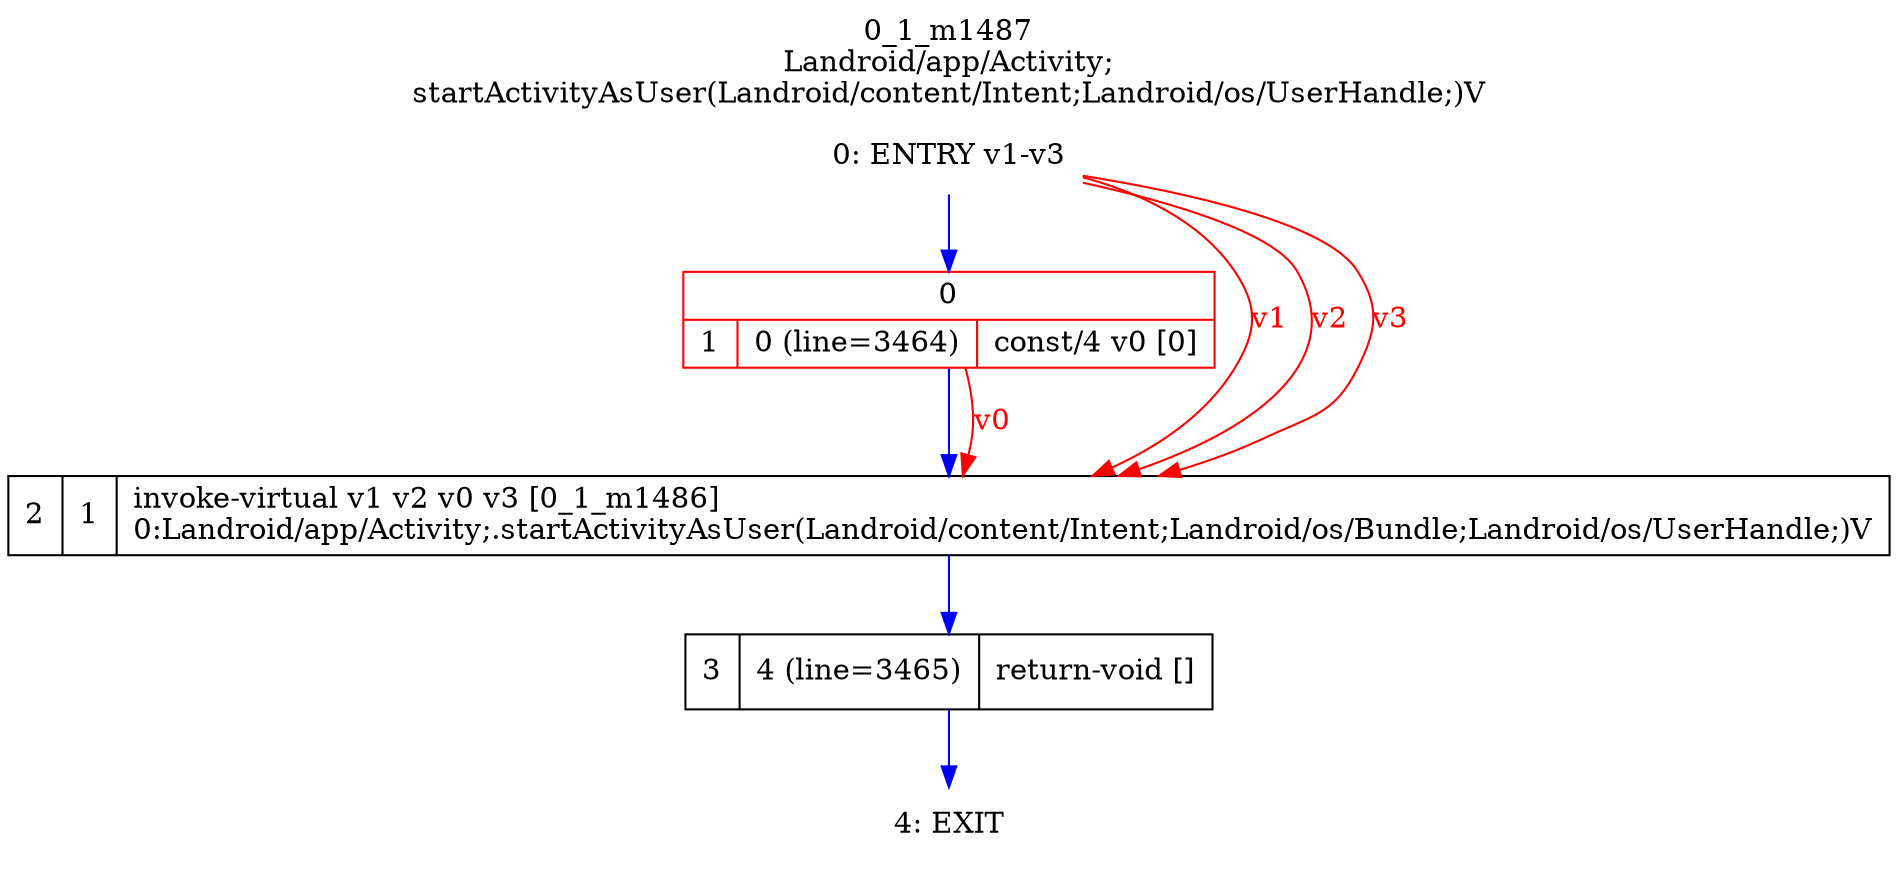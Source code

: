 digraph G {
rankdir=UD;
labelloc=t;
label="0_1_m1487\nLandroid/app/Activity;
startActivityAsUser(Landroid/content/Intent;Landroid/os/UserHandle;)V";
0[label="0: ENTRY v1-v3",shape=plaintext];
1[label="{0|{1|0 (line=3464)|const/4 v0 [0]\l}}",shape=record, color=red];
2[label="2|1|invoke-virtual v1 v2 v0 v3 [0_1_m1486]\l0:Landroid/app/Activity;.startActivityAsUser(Landroid/content/Intent;Landroid/os/Bundle;Landroid/os/UserHandle;)V\l",shape=record,URL="0_1_m1486.dot"];
3[label="3|4 (line=3465)|return-void []\l",shape=record];
4[label="4: EXIT",shape=plaintext];
0->1 [color=blue, fontcolor=blue,weight=100, taillabel=""];
1->2 [color=blue, fontcolor=blue,weight=100, taillabel=""];
2->3 [color=blue, fontcolor=blue,weight=100, taillabel=""];
3->4 [color=blue, fontcolor=blue,weight=100, taillabel=""];
0->2 [color=red, fontcolor=red, label="v1"];
0->2 [color=red, fontcolor=red, label="v2"];
0->2 [color=red, fontcolor=red, label="v3"];
1->2 [color=red, fontcolor=red, label="v0"];
}
